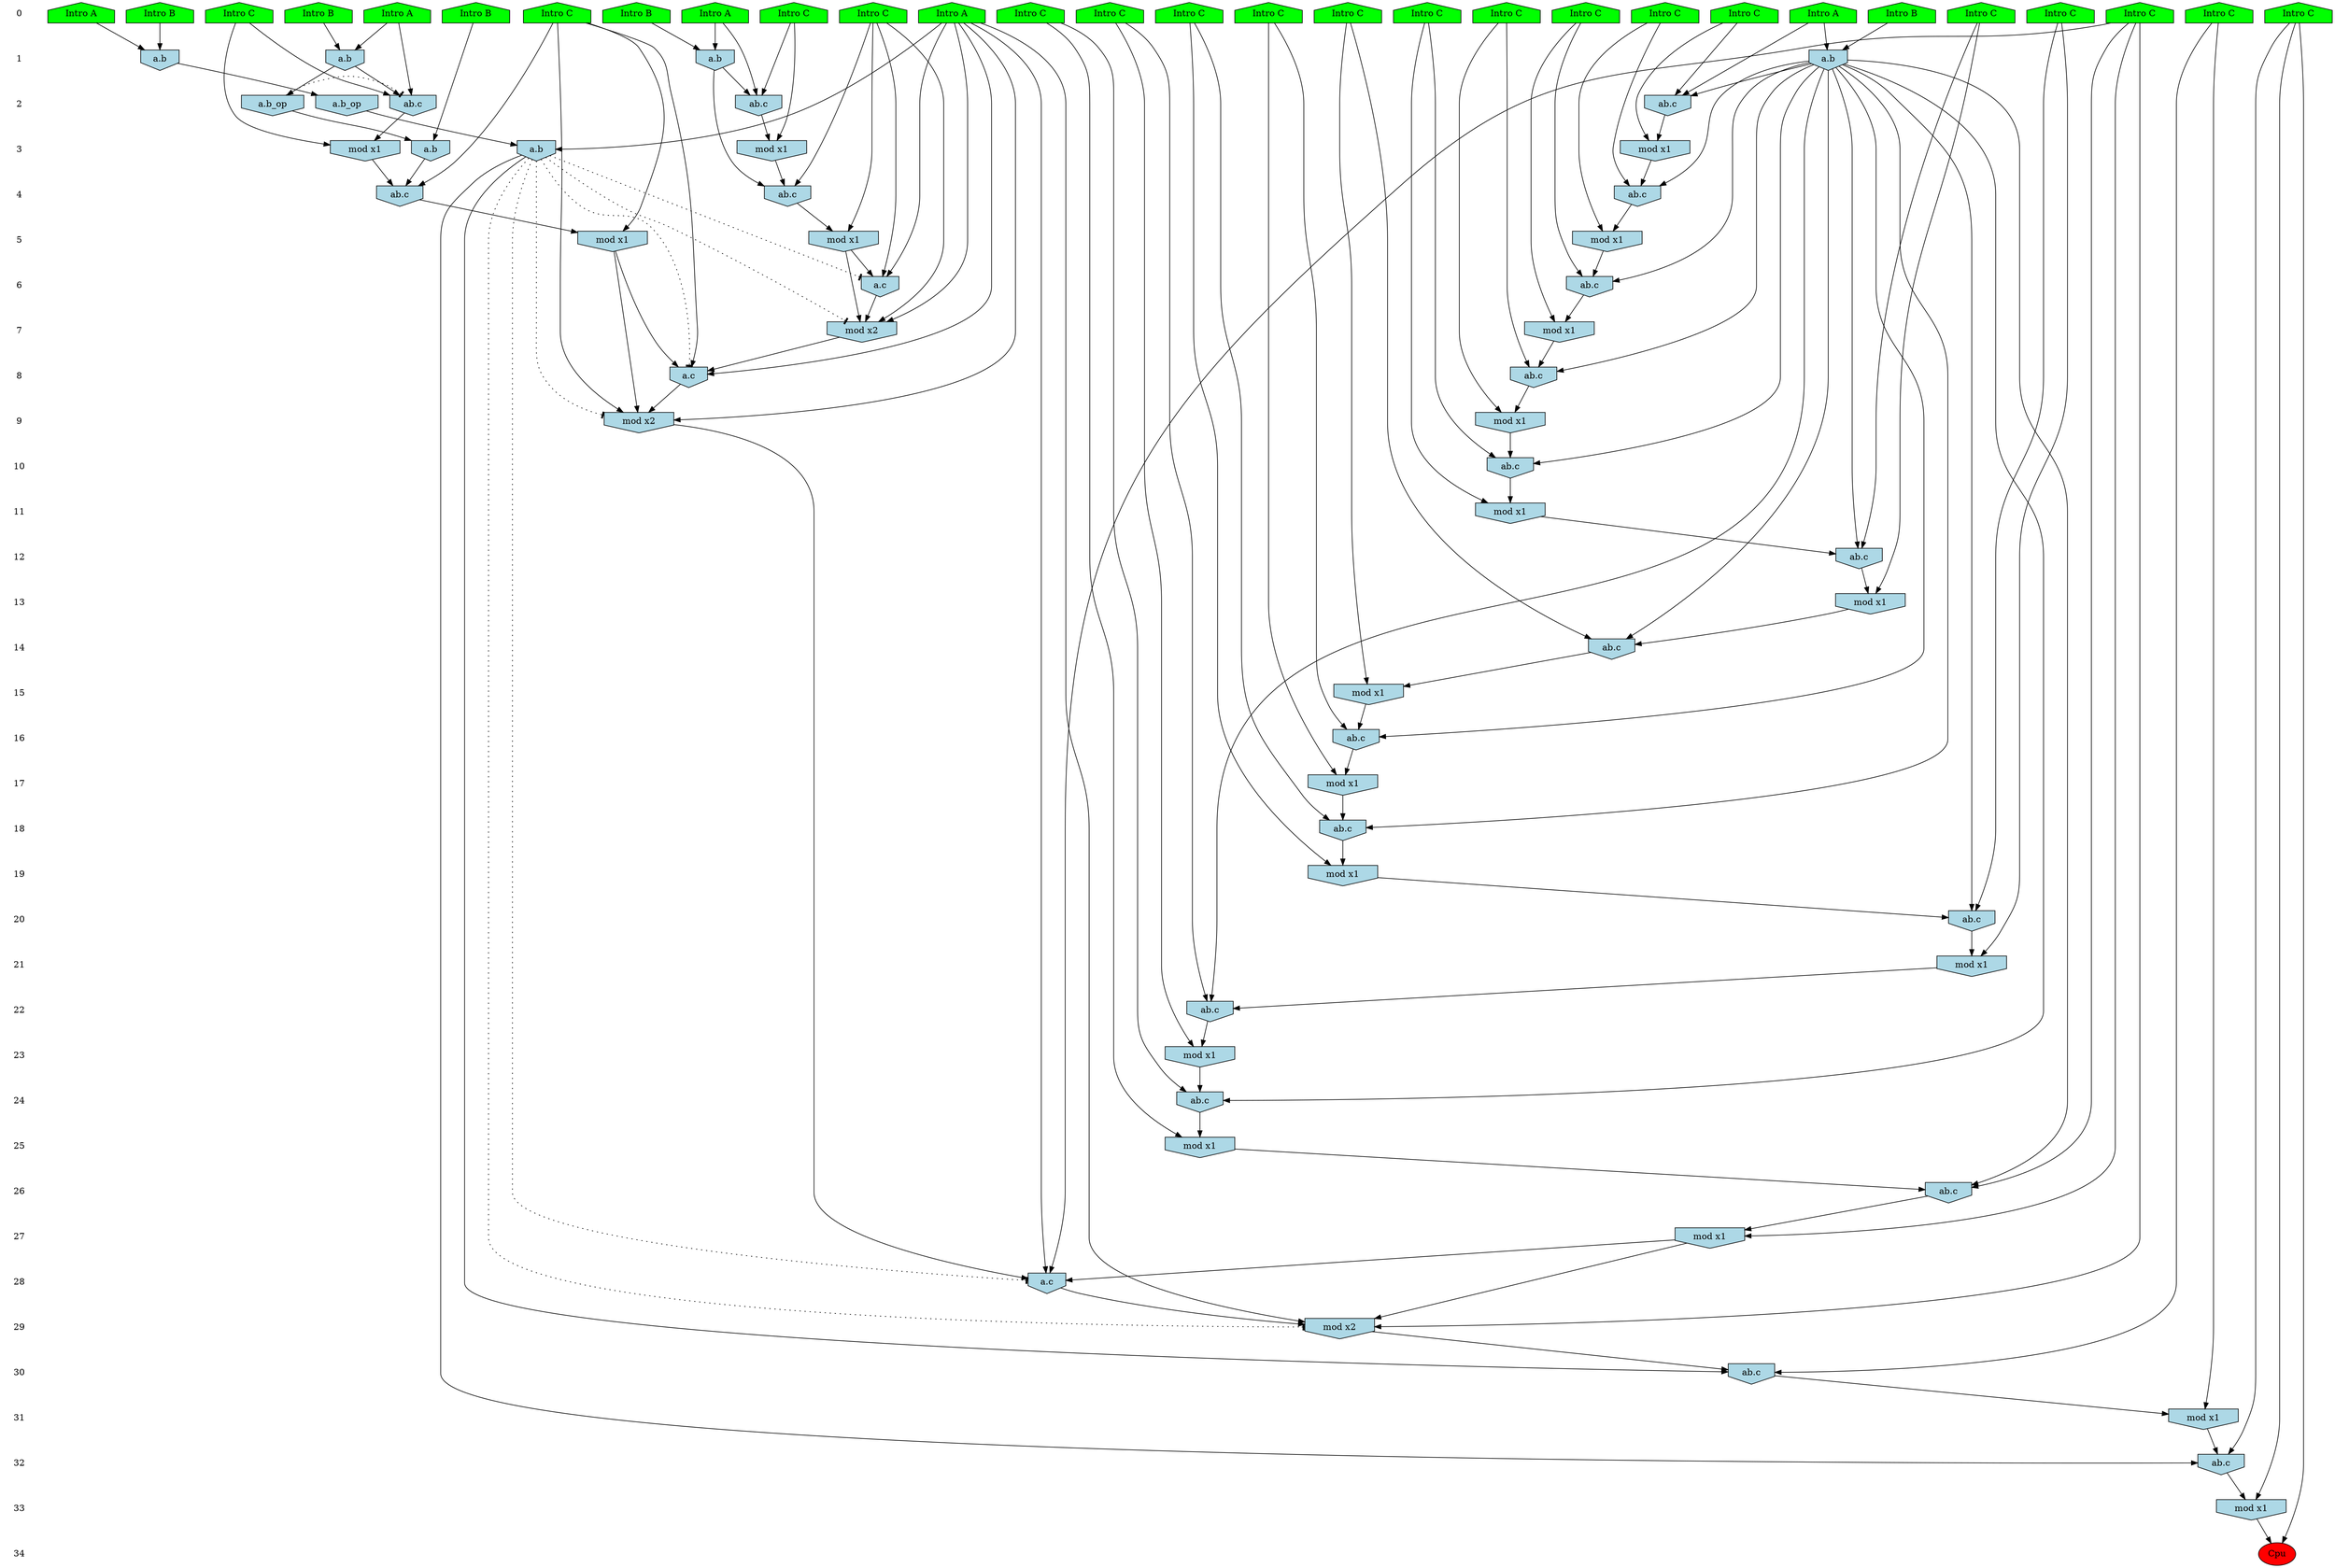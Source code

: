 /* Compression of 1 causal flows obtained in average at 2.109526E+01 t.u */
/* Compressed causal flows were: [3976] */
digraph G{
 ranksep=.5 ; 
{ rank = same ; "0" [shape=plaintext] ; node_1 [label ="Intro B", shape=house, style=filled, fillcolor=green] ;
node_2 [label ="Intro A", shape=house, style=filled, fillcolor=green] ;
node_3 [label ="Intro A", shape=house, style=filled, fillcolor=green] ;
node_4 [label ="Intro A", shape=house, style=filled, fillcolor=green] ;
node_5 [label ="Intro B", shape=house, style=filled, fillcolor=green] ;
node_6 [label ="Intro A", shape=house, style=filled, fillcolor=green] ;
node_7 [label ="Intro A", shape=house, style=filled, fillcolor=green] ;
node_8 [label ="Intro B", shape=house, style=filled, fillcolor=green] ;
node_9 [label ="Intro B", shape=house, style=filled, fillcolor=green] ;
node_10 [label ="Intro B", shape=house, style=filled, fillcolor=green] ;
node_11 [label ="Intro C", shape=house, style=filled, fillcolor=green] ;
node_12 [label ="Intro C", shape=house, style=filled, fillcolor=green] ;
node_13 [label ="Intro C", shape=house, style=filled, fillcolor=green] ;
node_14 [label ="Intro C", shape=house, style=filled, fillcolor=green] ;
node_15 [label ="Intro C", shape=house, style=filled, fillcolor=green] ;
node_16 [label ="Intro C", shape=house, style=filled, fillcolor=green] ;
node_17 [label ="Intro C", shape=house, style=filled, fillcolor=green] ;
node_18 [label ="Intro C", shape=house, style=filled, fillcolor=green] ;
node_19 [label ="Intro C", shape=house, style=filled, fillcolor=green] ;
node_20 [label ="Intro C", shape=house, style=filled, fillcolor=green] ;
node_21 [label ="Intro C", shape=house, style=filled, fillcolor=green] ;
node_22 [label ="Intro C", shape=house, style=filled, fillcolor=green] ;
node_23 [label ="Intro C", shape=house, style=filled, fillcolor=green] ;
node_24 [label ="Intro C", shape=house, style=filled, fillcolor=green] ;
node_25 [label ="Intro C", shape=house, style=filled, fillcolor=green] ;
node_26 [label ="Intro C", shape=house, style=filled, fillcolor=green] ;
node_27 [label ="Intro C", shape=house, style=filled, fillcolor=green] ;
node_28 [label ="Intro C", shape=house, style=filled, fillcolor=green] ;
node_29 [label ="Intro C", shape=house, style=filled, fillcolor=green] ;
}
{ rank = same ; "1" [shape=plaintext] ; node_30 [label="a.b", shape=invhouse, style=filled, fillcolor = lightblue] ;
node_32 [label="a.b", shape=invhouse, style=filled, fillcolor = lightblue] ;
node_33 [label="a.b", shape=invhouse, style=filled, fillcolor = lightblue] ;
node_52 [label="a.b", shape=invhouse, style=filled, fillcolor = lightblue] ;
}
{ rank = same ; "2" [shape=plaintext] ; node_31 [label="ab.c", shape=invhouse, style=filled, fillcolor = lightblue] ;
node_34 [label="ab.c", shape=invhouse, style=filled, fillcolor = lightblue] ;
node_35 [label="a.b_op", shape=invhouse, style=filled, fillcolor = lightblue] ;
node_37 [label="ab.c", shape=invhouse, style=filled, fillcolor = lightblue] ;
node_56 [label="a.b_op", shape=invhouse, style=filled, fillcolor = lightblue] ;
}
{ rank = same ; "3" [shape=plaintext] ; node_36 [label="mod x1", shape=invhouse, style=filled, fillcolor = lightblue] ;
node_38 [label="mod x1", shape=invhouse, style=filled, fillcolor = lightblue] ;
node_39 [label="mod x1", shape=invhouse, style=filled, fillcolor = lightblue] ;
node_48 [label="a.b", shape=invhouse, style=filled, fillcolor = lightblue] ;
node_77 [label="a.b", shape=invhouse, style=filled, fillcolor = lightblue] ;
}
{ rank = same ; "4" [shape=plaintext] ; node_40 [label="ab.c", shape=invhouse, style=filled, fillcolor = lightblue] ;
node_41 [label="ab.c", shape=invhouse, style=filled, fillcolor = lightblue] ;
node_49 [label="ab.c", shape=invhouse, style=filled, fillcolor = lightblue] ;
}
{ rank = same ; "5" [shape=plaintext] ; node_42 [label="mod x1", shape=invhouse, style=filled, fillcolor = lightblue] ;
node_44 [label="mod x1", shape=invhouse, style=filled, fillcolor = lightblue] ;
node_51 [label="mod x1", shape=invhouse, style=filled, fillcolor = lightblue] ;
}
{ rank = same ; "6" [shape=plaintext] ; node_43 [label="a.c", shape=invhouse, style=filled, fillcolor = lightblue] ;
node_45 [label="ab.c", shape=invhouse, style=filled, fillcolor = lightblue] ;
}
{ rank = same ; "7" [shape=plaintext] ; node_46 [label="mod x1", shape=invhouse, style=filled, fillcolor = lightblue] ;
node_47 [label="mod x2", shape=invhouse, style=filled, fillcolor = lightblue] ;
}
{ rank = same ; "8" [shape=plaintext] ; node_50 [label="ab.c", shape=invhouse, style=filled, fillcolor = lightblue] ;
node_65 [label="a.c", shape=invhouse, style=filled, fillcolor = lightblue] ;
}
{ rank = same ; "9" [shape=plaintext] ; node_53 [label="mod x1", shape=invhouse, style=filled, fillcolor = lightblue] ;
node_69 [label="mod x2", shape=invhouse, style=filled, fillcolor = lightblue] ;
}
{ rank = same ; "10" [shape=plaintext] ; node_54 [label="ab.c", shape=invhouse, style=filled, fillcolor = lightblue] ;
}
{ rank = same ; "11" [shape=plaintext] ; node_55 [label="mod x1", shape=invhouse, style=filled, fillcolor = lightblue] ;
}
{ rank = same ; "12" [shape=plaintext] ; node_57 [label="ab.c", shape=invhouse, style=filled, fillcolor = lightblue] ;
}
{ rank = same ; "13" [shape=plaintext] ; node_58 [label="mod x1", shape=invhouse, style=filled, fillcolor = lightblue] ;
}
{ rank = same ; "14" [shape=plaintext] ; node_59 [label="ab.c", shape=invhouse, style=filled, fillcolor = lightblue] ;
}
{ rank = same ; "15" [shape=plaintext] ; node_60 [label="mod x1", shape=invhouse, style=filled, fillcolor = lightblue] ;
}
{ rank = same ; "16" [shape=plaintext] ; node_61 [label="ab.c", shape=invhouse, style=filled, fillcolor = lightblue] ;
}
{ rank = same ; "17" [shape=plaintext] ; node_62 [label="mod x1", shape=invhouse, style=filled, fillcolor = lightblue] ;
}
{ rank = same ; "18" [shape=plaintext] ; node_63 [label="ab.c", shape=invhouse, style=filled, fillcolor = lightblue] ;
}
{ rank = same ; "19" [shape=plaintext] ; node_64 [label="mod x1", shape=invhouse, style=filled, fillcolor = lightblue] ;
}
{ rank = same ; "20" [shape=plaintext] ; node_66 [label="ab.c", shape=invhouse, style=filled, fillcolor = lightblue] ;
}
{ rank = same ; "21" [shape=plaintext] ; node_67 [label="mod x1", shape=invhouse, style=filled, fillcolor = lightblue] ;
}
{ rank = same ; "22" [shape=plaintext] ; node_68 [label="ab.c", shape=invhouse, style=filled, fillcolor = lightblue] ;
}
{ rank = same ; "23" [shape=plaintext] ; node_70 [label="mod x1", shape=invhouse, style=filled, fillcolor = lightblue] ;
}
{ rank = same ; "24" [shape=plaintext] ; node_71 [label="ab.c", shape=invhouse, style=filled, fillcolor = lightblue] ;
}
{ rank = same ; "25" [shape=plaintext] ; node_72 [label="mod x1", shape=invhouse, style=filled, fillcolor = lightblue] ;
}
{ rank = same ; "26" [shape=plaintext] ; node_73 [label="ab.c", shape=invhouse, style=filled, fillcolor = lightblue] ;
}
{ rank = same ; "27" [shape=plaintext] ; node_74 [label="mod x1", shape=invhouse, style=filled, fillcolor = lightblue] ;
}
{ rank = same ; "28" [shape=plaintext] ; node_75 [label="a.c", shape=invhouse, style=filled, fillcolor = lightblue] ;
}
{ rank = same ; "29" [shape=plaintext] ; node_76 [label="mod x2", shape=invhouse, style=filled, fillcolor = lightblue] ;
}
{ rank = same ; "30" [shape=plaintext] ; node_78 [label="ab.c", shape=invhouse, style=filled, fillcolor = lightblue] ;
}
{ rank = same ; "31" [shape=plaintext] ; node_79 [label="mod x1", shape=invhouse, style=filled, fillcolor = lightblue] ;
}
{ rank = same ; "32" [shape=plaintext] ; node_80 [label="ab.c", shape=invhouse, style=filled, fillcolor = lightblue] ;
}
{ rank = same ; "33" [shape=plaintext] ; node_81 [label="mod x1", shape=invhouse, style=filled, fillcolor = lightblue] ;
}
{ rank = same ; "34" [shape=plaintext] ; node_82 [label ="Cpu", style=filled, fillcolor=red] ;
}
"0" -> "1" [style="invis"]; 
"1" -> "2" [style="invis"]; 
"2" -> "3" [style="invis"]; 
"3" -> "4" [style="invis"]; 
"4" -> "5" [style="invis"]; 
"5" -> "6" [style="invis"]; 
"6" -> "7" [style="invis"]; 
"7" -> "8" [style="invis"]; 
"8" -> "9" [style="invis"]; 
"9" -> "10" [style="invis"]; 
"10" -> "11" [style="invis"]; 
"11" -> "12" [style="invis"]; 
"12" -> "13" [style="invis"]; 
"13" -> "14" [style="invis"]; 
"14" -> "15" [style="invis"]; 
"15" -> "16" [style="invis"]; 
"16" -> "17" [style="invis"]; 
"17" -> "18" [style="invis"]; 
"18" -> "19" [style="invis"]; 
"19" -> "20" [style="invis"]; 
"20" -> "21" [style="invis"]; 
"21" -> "22" [style="invis"]; 
"22" -> "23" [style="invis"]; 
"23" -> "24" [style="invis"]; 
"24" -> "25" [style="invis"]; 
"25" -> "26" [style="invis"]; 
"26" -> "27" [style="invis"]; 
"27" -> "28" [style="invis"]; 
"28" -> "29" [style="invis"]; 
"29" -> "30" [style="invis"]; 
"30" -> "31" [style="invis"]; 
"31" -> "32" [style="invis"]; 
"32" -> "33" [style="invis"]; 
"33" -> "34" [style="invis"]; 
node_5 -> node_30
node_7 -> node_30
node_7 -> node_31
node_13 -> node_31
node_30 -> node_31
node_4 -> node_32
node_10 -> node_32
node_3 -> node_33
node_8 -> node_33
node_4 -> node_34
node_11 -> node_34
node_32 -> node_34
node_32 -> node_35
node_11 -> node_36
node_34 -> node_36
node_3 -> node_37
node_28 -> node_37
node_33 -> node_37
node_13 -> node_38
node_31 -> node_38
node_28 -> node_39
node_37 -> node_39
node_23 -> node_40
node_33 -> node_40
node_39 -> node_40
node_12 -> node_41
node_30 -> node_41
node_38 -> node_41
node_23 -> node_42
node_40 -> node_42
node_6 -> node_43
node_23 -> node_43
node_42 -> node_43
node_12 -> node_44
node_41 -> node_44
node_19 -> node_45
node_30 -> node_45
node_44 -> node_45
node_19 -> node_46
node_45 -> node_46
node_6 -> node_47
node_23 -> node_47
node_42 -> node_47
node_43 -> node_47
node_9 -> node_48
node_35 -> node_48
node_20 -> node_49
node_36 -> node_49
node_48 -> node_49
node_16 -> node_50
node_30 -> node_50
node_46 -> node_50
node_20 -> node_51
node_49 -> node_51
node_1 -> node_52
node_2 -> node_52
node_16 -> node_53
node_50 -> node_53
node_26 -> node_54
node_30 -> node_54
node_53 -> node_54
node_26 -> node_55
node_54 -> node_55
node_52 -> node_56
node_14 -> node_57
node_30 -> node_57
node_55 -> node_57
node_14 -> node_58
node_57 -> node_58
node_18 -> node_59
node_30 -> node_59
node_58 -> node_59
node_18 -> node_60
node_59 -> node_60
node_21 -> node_61
node_30 -> node_61
node_60 -> node_61
node_21 -> node_62
node_61 -> node_62
node_17 -> node_63
node_30 -> node_63
node_62 -> node_63
node_17 -> node_64
node_63 -> node_64
node_6 -> node_65
node_20 -> node_65
node_47 -> node_65
node_51 -> node_65
node_25 -> node_66
node_30 -> node_66
node_64 -> node_66
node_25 -> node_67
node_66 -> node_67
node_24 -> node_68
node_30 -> node_68
node_67 -> node_68
node_6 -> node_69
node_20 -> node_69
node_51 -> node_69
node_65 -> node_69
node_24 -> node_70
node_68 -> node_70
node_27 -> node_71
node_30 -> node_71
node_70 -> node_71
node_27 -> node_72
node_71 -> node_72
node_22 -> node_73
node_30 -> node_73
node_72 -> node_73
node_22 -> node_74
node_73 -> node_74
node_6 -> node_75
node_22 -> node_75
node_69 -> node_75
node_74 -> node_75
node_6 -> node_76
node_22 -> node_76
node_74 -> node_76
node_75 -> node_76
node_6 -> node_77
node_56 -> node_77
node_29 -> node_78
node_76 -> node_78
node_77 -> node_78
node_29 -> node_79
node_78 -> node_79
node_15 -> node_80
node_77 -> node_80
node_79 -> node_80
node_15 -> node_81
node_80 -> node_81
node_15 -> node_82
node_81 -> node_82
node_35 -> node_34 [style=dotted, arrowhead = tee] 
node_77 -> node_76 [style=dotted, arrowhead = tee] 
node_77 -> node_75 [style=dotted, arrowhead = tee] 
node_77 -> node_69 [style=dotted, arrowhead = tee] 
node_77 -> node_65 [style=dotted, arrowhead = tee] 
node_77 -> node_47 [style=dotted, arrowhead = tee] 
node_77 -> node_43 [style=dotted, arrowhead = tee] 
}
/*
 Dot generation time: 0.000335
*/